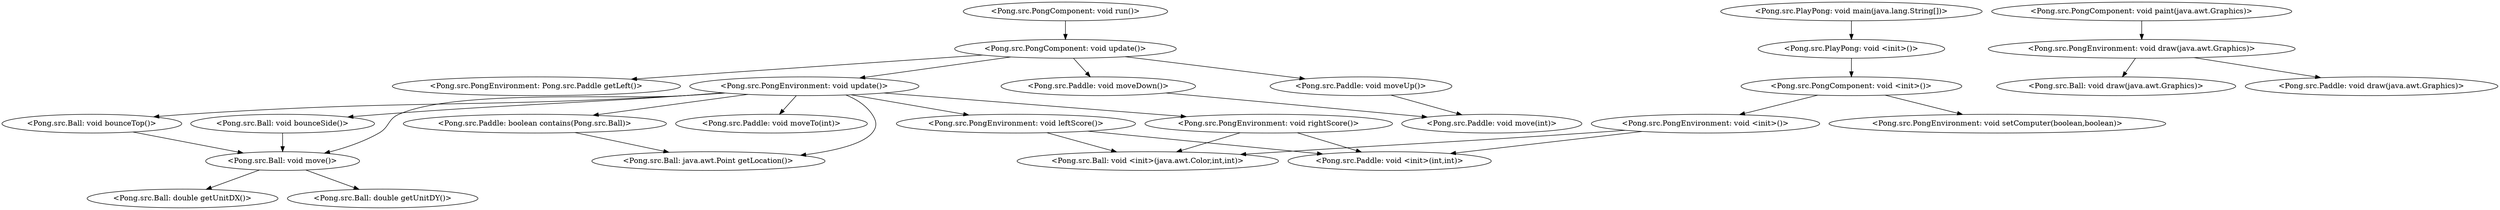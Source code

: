digraph "Pong" {
    "<Pong.src.PlayPong: void main(java.lang.String[])>"
    "<Pong.src.PlayPong: void <init>()>"
    "<Pong.src.PlayPong: void main(java.lang.String[])>"->"<Pong.src.PlayPong: void <init>()>";
    "<Pong.src.PongComponent: void <init>()>"
    "<Pong.src.PlayPong: void <init>()>"->"<Pong.src.PongComponent: void <init>()>";
    "<Pong.src.PongEnvironment: void <init>()>"
    "<Pong.src.PongComponent: void <init>()>"->"<Pong.src.PongEnvironment: void <init>()>";
    "<Pong.src.PongEnvironment: void setComputer(boolean,boolean)>"
    "<Pong.src.PongComponent: void <init>()>"->"<Pong.src.PongEnvironment: void setComputer(boolean,boolean)>";
    "<Pong.src.PongComponent: void run()>"
    "<Pong.src.PongComponent: void update()>"
    "<Pong.src.PongComponent: void run()>"->"<Pong.src.PongComponent: void update()>";
    "<Pong.src.Ball: void <init>(java.awt.Color,int,int)>"
    "<Pong.src.PongEnvironment: void <init>()>"->"<Pong.src.Ball: void <init>(java.awt.Color,int,int)>";
    "<Pong.src.Paddle: void <init>(int,int)>"
    "<Pong.src.PongEnvironment: void <init>()>"->"<Pong.src.Paddle: void <init>(int,int)>";
    "<Pong.src.PongEnvironment: void update()>"
    "<Pong.src.PongComponent: void update()>"->"<Pong.src.PongEnvironment: void update()>";
    "<Pong.src.PongEnvironment: Pong.src.Paddle getLeft()>"
    "<Pong.src.PongComponent: void update()>"->"<Pong.src.PongEnvironment: Pong.src.Paddle getLeft()>";
    "<Pong.src.Paddle: void moveUp()>"
    "<Pong.src.PongComponent: void update()>"->"<Pong.src.Paddle: void moveUp()>";
    "<Pong.src.Paddle: void moveDown()>"
    "<Pong.src.PongComponent: void update()>"->"<Pong.src.Paddle: void moveDown()>";
    "<Pong.src.Ball: void move()>"
    "<Pong.src.PongEnvironment: void update()>"->"<Pong.src.Ball: void move()>";
    "<Pong.src.Ball: java.awt.Point getLocation()>"
    "<Pong.src.PongEnvironment: void update()>"->"<Pong.src.Ball: java.awt.Point getLocation()>";
    "<Pong.src.Ball: void bounceTop()>"
    "<Pong.src.PongEnvironment: void update()>"->"<Pong.src.Ball: void bounceTop()>";
    "<Pong.src.Paddle: boolean contains(Pong.src.Ball)>"
    "<Pong.src.PongEnvironment: void update()>"->"<Pong.src.Paddle: boolean contains(Pong.src.Ball)>";
    "<Pong.src.Ball: void bounceSide()>"
    "<Pong.src.PongEnvironment: void update()>"->"<Pong.src.Ball: void bounceSide()>";
    "<Pong.src.PongEnvironment: void rightScore()>"
    "<Pong.src.PongEnvironment: void update()>"->"<Pong.src.PongEnvironment: void rightScore()>";
    "<Pong.src.PongEnvironment: void leftScore()>"
    "<Pong.src.PongEnvironment: void update()>"->"<Pong.src.PongEnvironment: void leftScore()>";
    "<Pong.src.Paddle: void moveTo(int)>"
    "<Pong.src.PongEnvironment: void update()>"->"<Pong.src.Paddle: void moveTo(int)>";
    "<Pong.src.Paddle: void move(int)>"
    "<Pong.src.Paddle: void moveUp()>"->"<Pong.src.Paddle: void move(int)>";
    "<Pong.src.Paddle: void moveDown()>"->"<Pong.src.Paddle: void move(int)>";
    "<Pong.src.PongComponent: void paint(java.awt.Graphics)>"
    "<Pong.src.PongEnvironment: void draw(java.awt.Graphics)>"
    "<Pong.src.PongComponent: void paint(java.awt.Graphics)>"->"<Pong.src.PongEnvironment: void draw(java.awt.Graphics)>";
    "<Pong.src.Ball: double getUnitDX()>"
    "<Pong.src.Ball: void move()>"->"<Pong.src.Ball: double getUnitDX()>";
    "<Pong.src.Ball: double getUnitDY()>"
    "<Pong.src.Ball: void move()>"->"<Pong.src.Ball: double getUnitDY()>";
    "<Pong.src.Ball: void bounceTop()>"->"<Pong.src.Ball: void move()>";
    "<Pong.src.Paddle: boolean contains(Pong.src.Ball)>"->"<Pong.src.Ball: java.awt.Point getLocation()>";
    "<Pong.src.Ball: void bounceSide()>"->"<Pong.src.Ball: void move()>";
    "<Pong.src.PongEnvironment: void rightScore()>"->"<Pong.src.Ball: void <init>(java.awt.Color,int,int)>";
    "<Pong.src.PongEnvironment: void rightScore()>"->"<Pong.src.Paddle: void <init>(int,int)>";
    "<Pong.src.PongEnvironment: void leftScore()>"->"<Pong.src.Ball: void <init>(java.awt.Color,int,int)>";
    "<Pong.src.PongEnvironment: void leftScore()>"->"<Pong.src.Paddle: void <init>(int,int)>";
    "<Pong.src.Ball: void draw(java.awt.Graphics)>"
    "<Pong.src.PongEnvironment: void draw(java.awt.Graphics)>"->"<Pong.src.Ball: void draw(java.awt.Graphics)>";
    "<Pong.src.Paddle: void draw(java.awt.Graphics)>"
    "<Pong.src.PongEnvironment: void draw(java.awt.Graphics)>"->"<Pong.src.Paddle: void draw(java.awt.Graphics)>";
}
